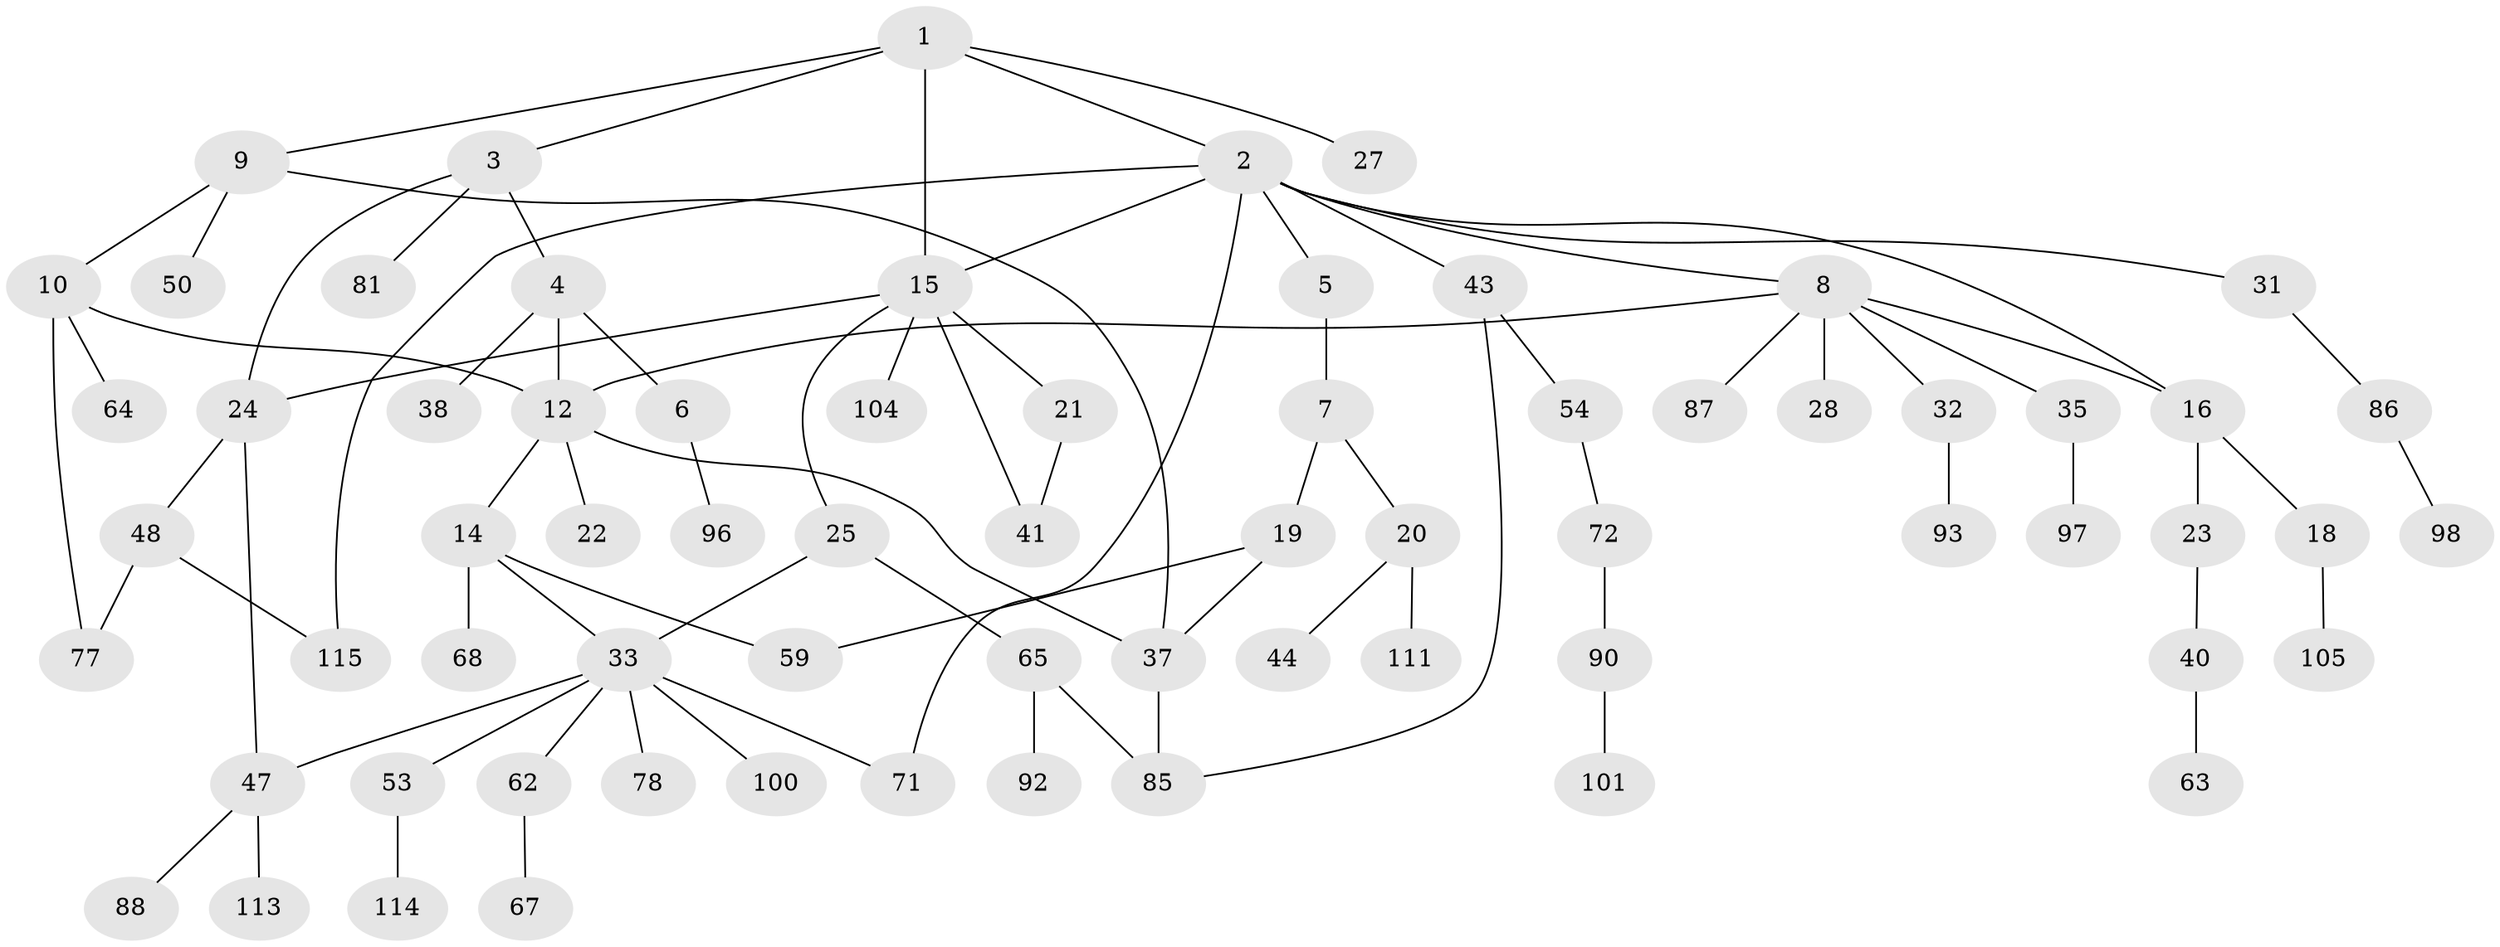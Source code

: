 // original degree distribution, {5: 0.06896551724137931, 4: 0.1206896551724138, 2: 0.31896551724137934, 3: 0.12931034482758622, 6: 0.008620689655172414, 1: 0.35344827586206895}
// Generated by graph-tools (version 1.1) at 2025/16/03/04/25 18:16:57]
// undirected, 69 vertices, 84 edges
graph export_dot {
graph [start="1"]
  node [color=gray90,style=filled];
  1;
  2 [super="+11+30"];
  3 [super="+26"];
  4;
  5;
  6 [super="+42+80"];
  7 [super="+60"];
  8 [super="+13+55"];
  9;
  10;
  12 [super="+17"];
  14 [super="+34+56"];
  15 [super="+91"];
  16;
  18;
  19 [super="+108"];
  20 [super="+89"];
  21;
  22 [super="+39"];
  23;
  24 [super="+36+112"];
  25;
  27;
  28 [super="+46"];
  31 [super="+84"];
  32 [super="+61+109"];
  33 [super="+51"];
  35;
  37 [super="+94"];
  38;
  40;
  41 [super="+52"];
  43 [super="+102"];
  44 [super="+99"];
  47 [super="+49+66"];
  48 [super="+79+70"];
  50;
  53;
  54;
  59;
  62;
  63;
  64;
  65 [super="+75"];
  67 [super="+82"];
  68;
  71 [super="+83"];
  72;
  77;
  78;
  81;
  85;
  86;
  87 [super="+95"];
  88;
  90;
  92;
  93;
  96;
  97;
  98;
  100;
  101;
  104;
  105;
  111;
  113;
  114;
  115;
  1 -- 2;
  1 -- 3;
  1 -- 9;
  1 -- 27;
  1 -- 15;
  2 -- 5;
  2 -- 8;
  2 -- 43;
  2 -- 15;
  2 -- 31;
  2 -- 71;
  2 -- 16;
  2 -- 115;
  3 -- 4;
  3 -- 24;
  3 -- 81;
  4 -- 6;
  4 -- 12;
  4 -- 38;
  5 -- 7;
  6 -- 96;
  7 -- 19;
  7 -- 20;
  8 -- 28;
  8 -- 32;
  8 -- 16;
  8 -- 35;
  8 -- 87;
  8 -- 12;
  9 -- 10;
  9 -- 37;
  9 -- 50;
  10 -- 64;
  10 -- 77;
  10 -- 12;
  12 -- 14;
  12 -- 22;
  12 -- 37;
  14 -- 33;
  14 -- 59;
  14 -- 68;
  15 -- 21;
  15 -- 25;
  15 -- 41;
  15 -- 24;
  15 -- 104;
  16 -- 18;
  16 -- 23;
  18 -- 105;
  19 -- 37;
  19 -- 59;
  20 -- 44;
  20 -- 111;
  21 -- 41;
  23 -- 40;
  24 -- 47;
  24 -- 48;
  25 -- 33;
  25 -- 65;
  31 -- 86;
  32 -- 93;
  33 -- 62;
  33 -- 47;
  33 -- 100;
  33 -- 53;
  33 -- 71;
  33 -- 78;
  35 -- 97;
  37 -- 85;
  40 -- 63;
  43 -- 54;
  43 -- 85;
  47 -- 88;
  47 -- 113;
  48 -- 77;
  48 -- 115;
  53 -- 114;
  54 -- 72;
  62 -- 67;
  65 -- 92;
  65 -- 85;
  72 -- 90;
  86 -- 98;
  90 -- 101;
}
